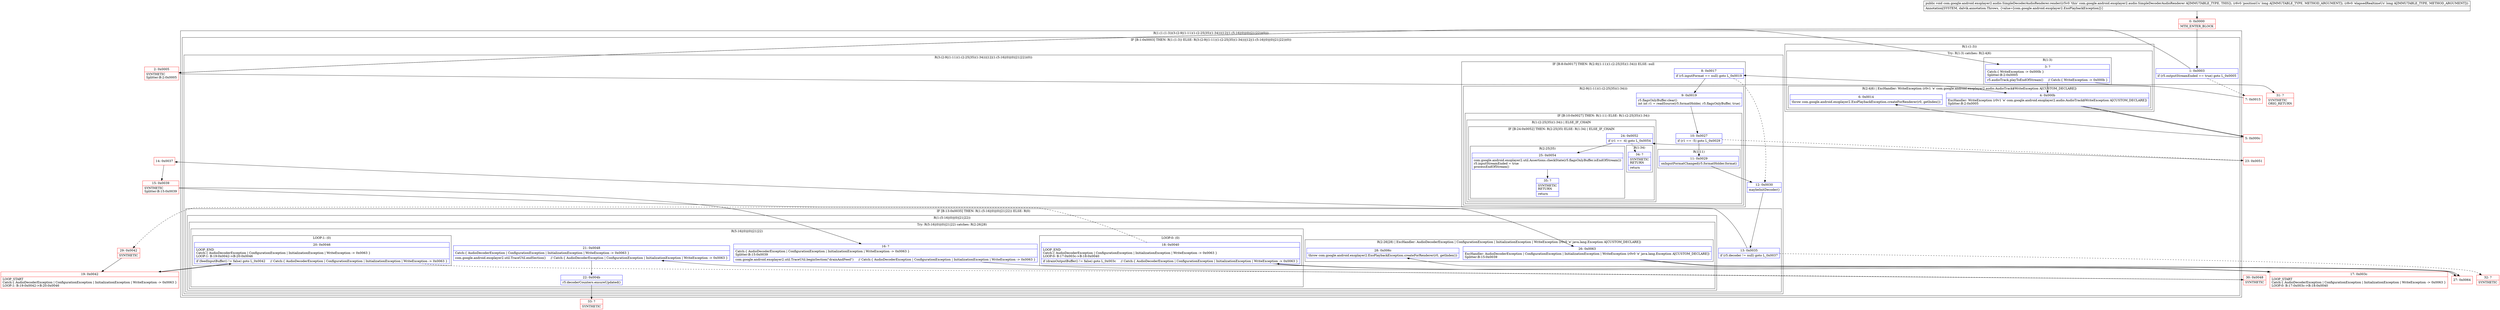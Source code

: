 digraph "CFG forcom.google.android.exoplayer2.audio.SimpleDecoderAudioRenderer.render(JJ)V" {
subgraph cluster_Region_987198583 {
label = "R(1:(1:(1:3))(3:(2:9|(1:11)(1:(2:25|35)(1:34)))|12|(1:(5:16|(0)|(0)|21|22))(0)))";
node [shape=record,color=blue];
subgraph cluster_IfRegion_2136348334 {
label = "IF [B:1:0x0003] THEN: R(1:(1:3)) ELSE: R(3:(2:9|(1:11)(1:(2:25|35)(1:34)))|12|(1:(5:16|(0)|(0)|21|22))(0))";
node [shape=record,color=blue];
Node_1 [shape=record,label="{1\:\ 0x0003|if (r5.outputStreamEnded == true) goto L_0x0005\l}"];
subgraph cluster_Region_589976978 {
label = "R(1:(1:3))";
node [shape=record,color=blue];
subgraph cluster_TryCatchRegion_683695695 {
label = "Try: R(1:3) catches: R(2:4|6)";
node [shape=record,color=blue];
subgraph cluster_Region_699790316 {
label = "R(1:3)";
node [shape=record,color=blue];
Node_3 [shape=record,label="{3\:\ ?|Catch:\{ WriteException \-\> 0x000b \}\lSplitter:B:2:0x0005\l|r5.audioTrack.playToEndOfStream()     \/\/ Catch:\{ WriteException \-\> 0x000b \}\l}"];
}
subgraph cluster_Region_1712939794 {
label = "R(2:4|6) | ExcHandler: WriteException (r0v1 'e' com.google.android.exoplayer2.audio.AudioTrack$WriteException A[CUSTOM_DECLARE])\l";
node [shape=record,color=blue];
Node_4 [shape=record,label="{4\:\ 0x000b|ExcHandler: WriteException (r0v1 'e' com.google.android.exoplayer2.audio.AudioTrack$WriteException A[CUSTOM_DECLARE])\lSplitter:B:2:0x0005\l}"];
Node_6 [shape=record,label="{6\:\ 0x0014|throw com.google.android.exoplayer2.ExoPlaybackException.createForRenderer(r0, getIndex())\l}"];
}
}
}
subgraph cluster_Region_393100422 {
label = "R(3:(2:9|(1:11)(1:(2:25|35)(1:34)))|12|(1:(5:16|(0)|(0)|21|22))(0))";
node [shape=record,color=blue];
subgraph cluster_IfRegion_1039542786 {
label = "IF [B:8:0x0017] THEN: R(2:9|(1:11)(1:(2:25|35)(1:34))) ELSE: null";
node [shape=record,color=blue];
Node_8 [shape=record,label="{8\:\ 0x0017|if (r5.inputFormat == null) goto L_0x0019\l}"];
subgraph cluster_Region_220372798 {
label = "R(2:9|(1:11)(1:(2:25|35)(1:34)))";
node [shape=record,color=blue];
Node_9 [shape=record,label="{9\:\ 0x0019|r5.flagsOnlyBuffer.clear()\lint int r1 = readSource(r5.formatHolder, r5.flagsOnlyBuffer, true)\l}"];
subgraph cluster_IfRegion_1300404032 {
label = "IF [B:10:0x0027] THEN: R(1:11) ELSE: R(1:(2:25|35)(1:34))";
node [shape=record,color=blue];
Node_10 [shape=record,label="{10\:\ 0x0027|if (r1 == \-5) goto L_0x0029\l}"];
subgraph cluster_Region_1004176579 {
label = "R(1:11)";
node [shape=record,color=blue];
Node_11 [shape=record,label="{11\:\ 0x0029|onInputFormatChanged(r5.formatHolder.format)\l}"];
}
subgraph cluster_Region_385245529 {
label = "R(1:(2:25|35)(1:34)) | ELSE_IF_CHAIN\l";
node [shape=record,color=blue];
subgraph cluster_IfRegion_808205621 {
label = "IF [B:24:0x0052] THEN: R(2:25|35) ELSE: R(1:34) | ELSE_IF_CHAIN\l";
node [shape=record,color=blue];
Node_24 [shape=record,label="{24\:\ 0x0052|if (r1 == \-4) goto L_0x0054\l}"];
subgraph cluster_Region_1880814861 {
label = "R(2:25|35)";
node [shape=record,color=blue];
Node_25 [shape=record,label="{25\:\ 0x0054|com.google.android.exoplayer2.util.Assertions.checkState(r5.flagsOnlyBuffer.isEndOfStream())\lr5.inputStreamEnded = true\lprocessEndOfStream()\l}"];
Node_35 [shape=record,label="{35\:\ ?|SYNTHETIC\lRETURN\l|return\l}"];
}
subgraph cluster_Region_2091939638 {
label = "R(1:34)";
node [shape=record,color=blue];
Node_34 [shape=record,label="{34\:\ ?|SYNTHETIC\lRETURN\l|return\l}"];
}
}
}
}
}
}
Node_12 [shape=record,label="{12\:\ 0x0030|maybeInitDecoder()\l}"];
subgraph cluster_IfRegion_321063167 {
label = "IF [B:13:0x0035] THEN: R(1:(5:16|(0)|(0)|21|22)) ELSE: R(0)";
node [shape=record,color=blue];
Node_13 [shape=record,label="{13\:\ 0x0035|if (r5.decoder != null) goto L_0x0037\l}"];
subgraph cluster_Region_922373995 {
label = "R(1:(5:16|(0)|(0)|21|22))";
node [shape=record,color=blue];
subgraph cluster_TryCatchRegion_292517412 {
label = "Try: R(5:16|(0)|(0)|21|22) catches: R(2:26|28)";
node [shape=record,color=blue];
subgraph cluster_Region_1847175928 {
label = "R(5:16|(0)|(0)|21|22)";
node [shape=record,color=blue];
Node_16 [shape=record,label="{16\:\ ?|Catch:\{ AudioDecoderException \| ConfigurationException \| InitializationException \| WriteException \-\> 0x0063 \}\lSplitter:B:15:0x0039\l|com.google.android.exoplayer2.util.TraceUtil.beginSection(\"drainAndFeed\")     \/\/ Catch:\{ AudioDecoderException \| ConfigurationException \| InitializationException \| WriteException \-\> 0x0063 \}\l}"];
subgraph cluster_LoopRegion_1710629684 {
label = "LOOP:0: (0)";
node [shape=record,color=blue];
Node_18 [shape=record,label="{18\:\ 0x0040|LOOP_END\lCatch:\{ AudioDecoderException \| ConfigurationException \| InitializationException \| WriteException \-\> 0x0063 \}\lLOOP:0: B:17:0x003c\-\>B:18:0x0040\l|if (drainOutputBuffer() != false) goto L_0x003c     \/\/ Catch:\{ AudioDecoderException \| ConfigurationException \| InitializationException \| WriteException \-\> 0x0063 \}\l}"];
subgraph cluster_Region_18070006 {
label = "R(0)";
node [shape=record,color=blue];
}
}
subgraph cluster_LoopRegion_1797730726 {
label = "LOOP:1: (0)";
node [shape=record,color=blue];
Node_20 [shape=record,label="{20\:\ 0x0046|LOOP_END\lCatch:\{ AudioDecoderException \| ConfigurationException \| InitializationException \| WriteException \-\> 0x0063 \}\lLOOP:1: B:19:0x0042\-\>B:20:0x0046\l|if (feedInputBuffer() != false) goto L_0x0042     \/\/ Catch:\{ AudioDecoderException \| ConfigurationException \| InitializationException \| WriteException \-\> 0x0063 \}\l}"];
subgraph cluster_Region_1212811344 {
label = "R(0)";
node [shape=record,color=blue];
}
}
Node_21 [shape=record,label="{21\:\ 0x0048|Catch:\{ AudioDecoderException \| ConfigurationException \| InitializationException \| WriteException \-\> 0x0063 \}\l|com.google.android.exoplayer2.util.TraceUtil.endSection()     \/\/ Catch:\{ AudioDecoderException \| ConfigurationException \| InitializationException \| WriteException \-\> 0x0063 \}\l}"];
Node_22 [shape=record,label="{22\:\ 0x004b|r5.decoderCounters.ensureUpdated()\l}"];
}
subgraph cluster_Region_477199854 {
label = "R(2:26|28) | ExcHandler: AudioDecoderException \| ConfigurationException \| InitializationException \| WriteException (r0v0 'e' java.lang.Exception A[CUSTOM_DECLARE])\l";
node [shape=record,color=blue];
Node_26 [shape=record,label="{26\:\ 0x0063|ExcHandler: AudioDecoderException \| ConfigurationException \| InitializationException \| WriteException (r0v0 'e' java.lang.Exception A[CUSTOM_DECLARE])\lSplitter:B:15:0x0039\l}"];
Node_28 [shape=record,label="{28\:\ 0x006c|throw com.google.android.exoplayer2.ExoPlaybackException.createForRenderer(r0, getIndex())\l}"];
}
}
}
subgraph cluster_Region_3255199 {
label = "R(0)";
node [shape=record,color=blue];
}
}
}
}
}
subgraph cluster_Region_1712939794 {
label = "R(2:4|6) | ExcHandler: WriteException (r0v1 'e' com.google.android.exoplayer2.audio.AudioTrack$WriteException A[CUSTOM_DECLARE])\l";
node [shape=record,color=blue];
Node_4 [shape=record,label="{4\:\ 0x000b|ExcHandler: WriteException (r0v1 'e' com.google.android.exoplayer2.audio.AudioTrack$WriteException A[CUSTOM_DECLARE])\lSplitter:B:2:0x0005\l}"];
Node_6 [shape=record,label="{6\:\ 0x0014|throw com.google.android.exoplayer2.ExoPlaybackException.createForRenderer(r0, getIndex())\l}"];
}
subgraph cluster_Region_477199854 {
label = "R(2:26|28) | ExcHandler: AudioDecoderException \| ConfigurationException \| InitializationException \| WriteException (r0v0 'e' java.lang.Exception A[CUSTOM_DECLARE])\l";
node [shape=record,color=blue];
Node_26 [shape=record,label="{26\:\ 0x0063|ExcHandler: AudioDecoderException \| ConfigurationException \| InitializationException \| WriteException (r0v0 'e' java.lang.Exception A[CUSTOM_DECLARE])\lSplitter:B:15:0x0039\l}"];
Node_28 [shape=record,label="{28\:\ 0x006c|throw com.google.android.exoplayer2.ExoPlaybackException.createForRenderer(r0, getIndex())\l}"];
}
Node_0 [shape=record,color=red,label="{0\:\ 0x0000|MTH_ENTER_BLOCK\l}"];
Node_2 [shape=record,color=red,label="{2\:\ 0x0005|SYNTHETIC\lSplitter:B:2:0x0005\l}"];
Node_5 [shape=record,color=red,label="{5\:\ 0x000c}"];
Node_7 [shape=record,color=red,label="{7\:\ 0x0015}"];
Node_14 [shape=record,color=red,label="{14\:\ 0x0037}"];
Node_15 [shape=record,color=red,label="{15\:\ 0x0039|SYNTHETIC\lSplitter:B:15:0x0039\l}"];
Node_17 [shape=record,color=red,label="{17\:\ 0x003c|LOOP_START\lCatch:\{ AudioDecoderException \| ConfigurationException \| InitializationException \| WriteException \-\> 0x0063 \}\lLOOP:0: B:17:0x003c\-\>B:18:0x0040\l}"];
Node_19 [shape=record,color=red,label="{19\:\ 0x0042|LOOP_START\lCatch:\{ AudioDecoderException \| ConfigurationException \| InitializationException \| WriteException \-\> 0x0063 \}\lLOOP:1: B:19:0x0042\-\>B:20:0x0046\l}"];
Node_23 [shape=record,color=red,label="{23\:\ 0x0051}"];
Node_27 [shape=record,color=red,label="{27\:\ 0x0064}"];
Node_29 [shape=record,color=red,label="{29\:\ 0x0042|SYNTHETIC\l}"];
Node_30 [shape=record,color=red,label="{30\:\ 0x0048|SYNTHETIC\l}"];
Node_31 [shape=record,color=red,label="{31\:\ ?|SYNTHETIC\lORIG_RETURN\l}"];
Node_32 [shape=record,color=red,label="{32\:\ ?|SYNTHETIC\l}"];
Node_33 [shape=record,color=red,label="{33\:\ ?|SYNTHETIC\l}"];
MethodNode[shape=record,label="{public void com.google.android.exoplayer2.audio.SimpleDecoderAudioRenderer.render((r5v0 'this' com.google.android.exoplayer2.audio.SimpleDecoderAudioRenderer A[IMMUTABLE_TYPE, THIS]), (r6v0 'positionUs' long A[IMMUTABLE_TYPE, METHOD_ARGUMENT]), (r8v0 'elapsedRealtimeUs' long A[IMMUTABLE_TYPE, METHOD_ARGUMENT]))  | Annotation[SYSTEM, dalvik.annotation.Throws, \{value=[com.google.android.exoplayer2.ExoPlaybackException]\}]\l}"];
MethodNode -> Node_0;
Node_1 -> Node_2;
Node_1 -> Node_7[style=dashed];
Node_3 -> Node_4;
Node_3 -> Node_31;
Node_4 -> Node_5;
Node_8 -> Node_9;
Node_8 -> Node_12[style=dashed];
Node_9 -> Node_10;
Node_10 -> Node_11;
Node_10 -> Node_23[style=dashed];
Node_11 -> Node_12;
Node_24 -> Node_25;
Node_24 -> Node_34[style=dashed];
Node_25 -> Node_35;
Node_12 -> Node_13;
Node_13 -> Node_14;
Node_13 -> Node_32[style=dashed];
Node_16 -> Node_17;
Node_18 -> Node_17;
Node_18 -> Node_29[style=dashed];
Node_20 -> Node_19;
Node_20 -> Node_30[style=dashed];
Node_21 -> Node_22;
Node_22 -> Node_33;
Node_26 -> Node_27;
Node_4 -> Node_5;
Node_26 -> Node_27;
Node_0 -> Node_1;
Node_2 -> Node_3;
Node_2 -> Node_4;
Node_5 -> Node_6;
Node_7 -> Node_8;
Node_14 -> Node_15;
Node_15 -> Node_16;
Node_15 -> Node_26;
Node_17 -> Node_18;
Node_19 -> Node_20;
Node_23 -> Node_24;
Node_27 -> Node_28;
Node_29 -> Node_19;
Node_30 -> Node_21;
}

